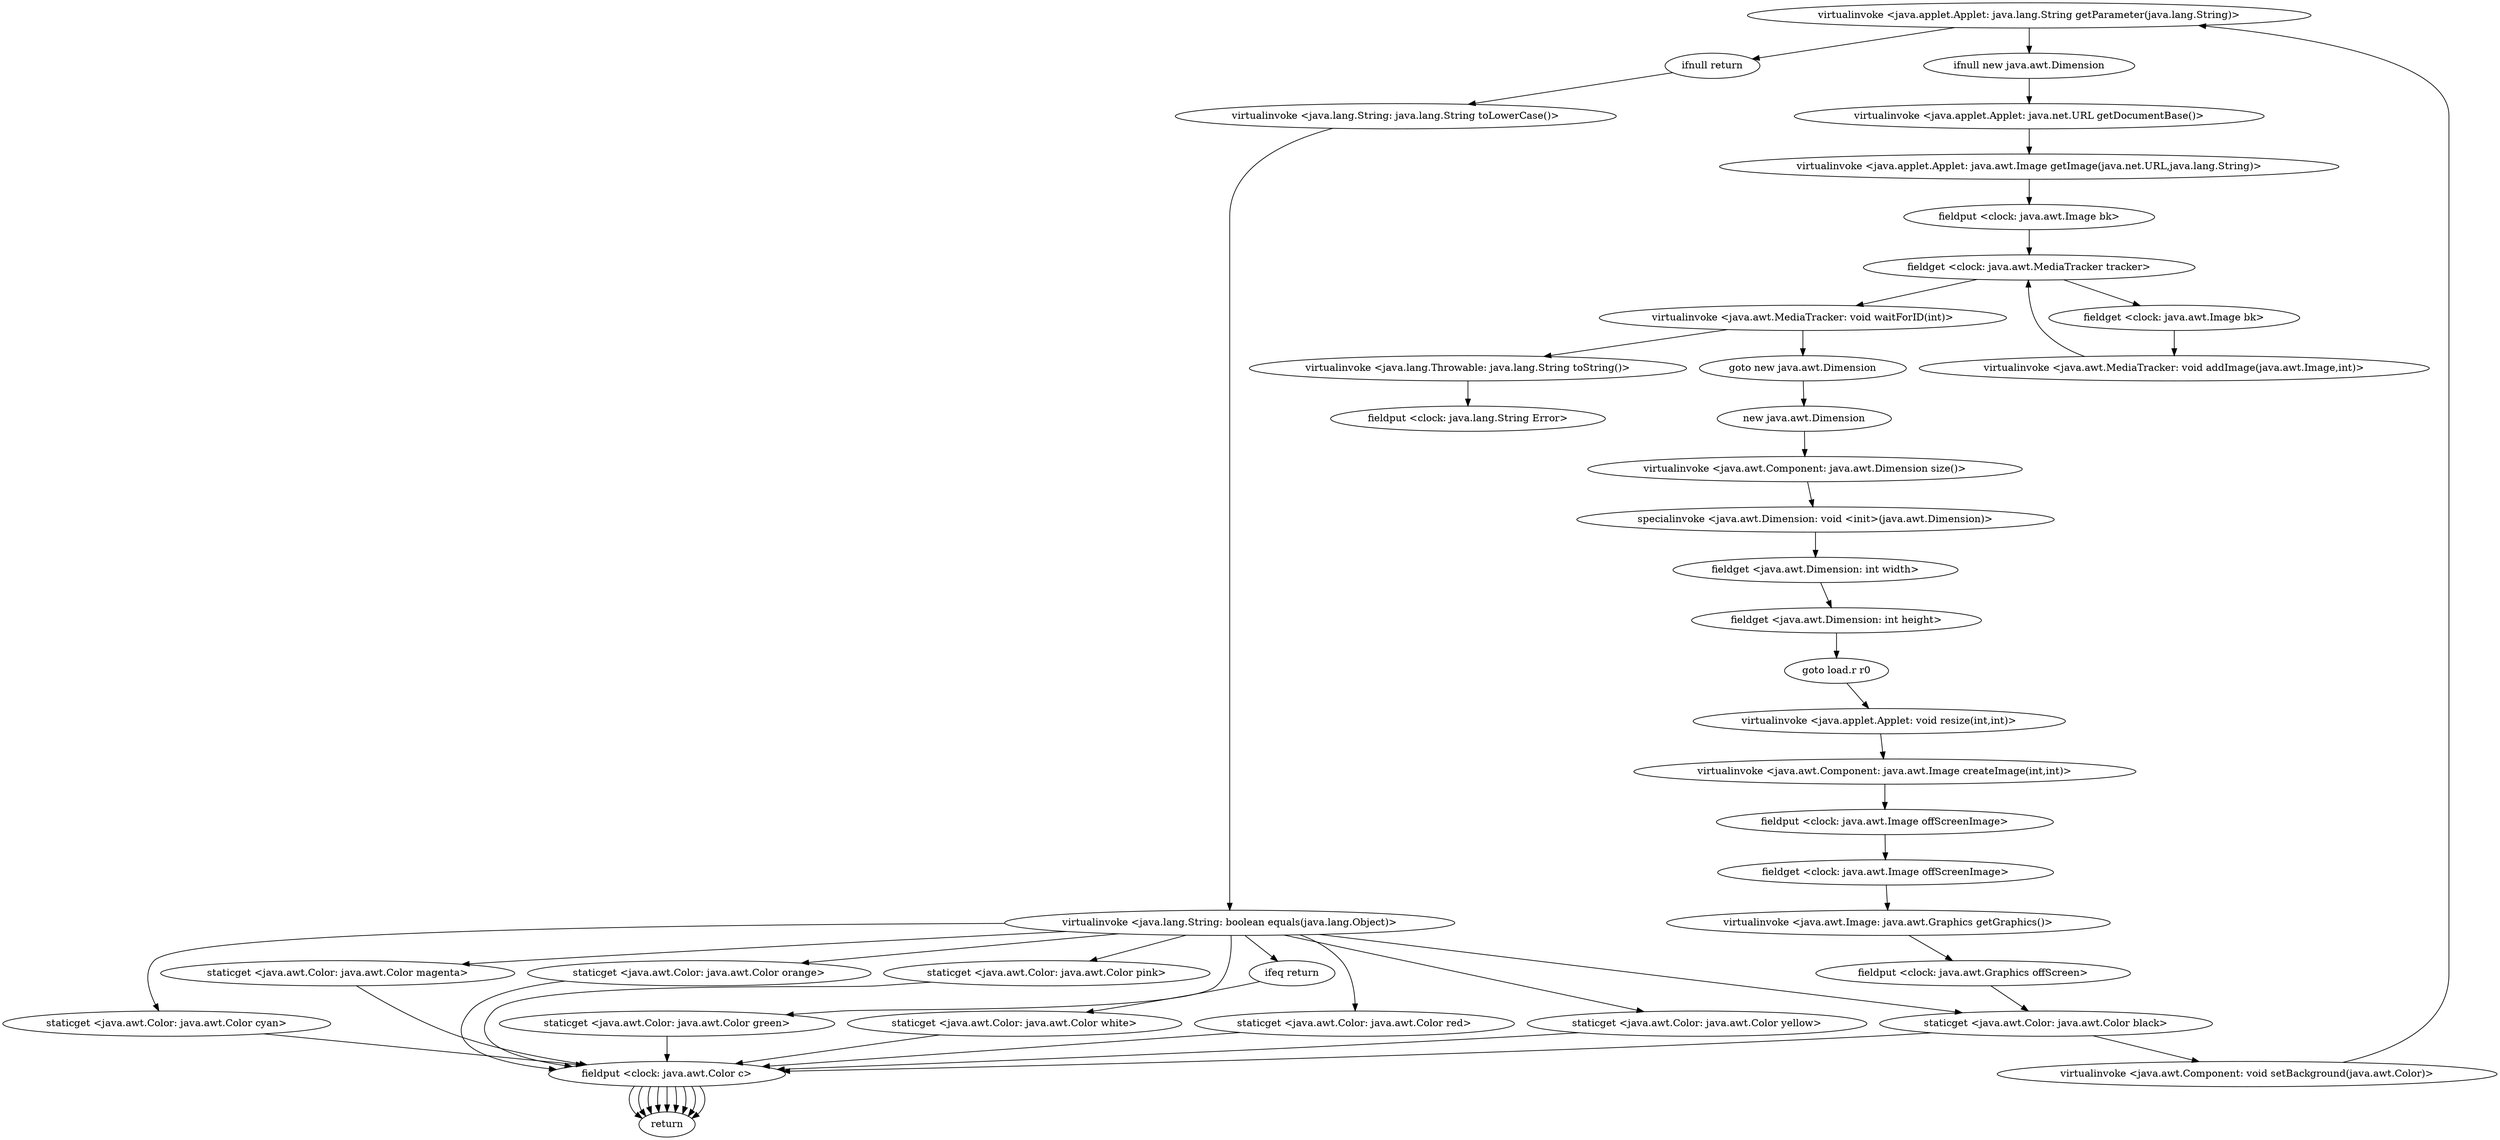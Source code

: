 digraph "" {
"virtualinvoke <java.applet.Applet: java.lang.String getParameter(java.lang.String)>";
 "virtualinvoke <java.applet.Applet: java.lang.String getParameter(java.lang.String)>"->"ifnull new java.awt.Dimension";
 "ifnull new java.awt.Dimension"->"virtualinvoke <java.applet.Applet: java.net.URL getDocumentBase()>";
 "virtualinvoke <java.applet.Applet: java.net.URL getDocumentBase()>"->"virtualinvoke <java.applet.Applet: java.awt.Image getImage(java.net.URL,java.lang.String)>";
 "virtualinvoke <java.applet.Applet: java.awt.Image getImage(java.net.URL,java.lang.String)>"->"fieldput <clock: java.awt.Image bk>";
 "fieldput <clock: java.awt.Image bk>"->"fieldget <clock: java.awt.MediaTracker tracker>";
 "fieldget <clock: java.awt.MediaTracker tracker>"->"fieldget <clock: java.awt.Image bk>";
 "fieldget <clock: java.awt.Image bk>"->"virtualinvoke <java.awt.MediaTracker: void addImage(java.awt.Image,int)>";
 "virtualinvoke <java.awt.MediaTracker: void addImage(java.awt.Image,int)>"->"fieldget <clock: java.awt.MediaTracker tracker>";
 "fieldget <clock: java.awt.MediaTracker tracker>"->"virtualinvoke <java.awt.MediaTracker: void waitForID(int)>";
 "virtualinvoke <java.awt.MediaTracker: void waitForID(int)>"->"goto new java.awt.Dimension";
 "goto new java.awt.Dimension"->"new java.awt.Dimension";
 "new java.awt.Dimension"->"virtualinvoke <java.awt.Component: java.awt.Dimension size()>";
 "virtualinvoke <java.awt.Component: java.awt.Dimension size()>"->"specialinvoke <java.awt.Dimension: void <init>(java.awt.Dimension)>";
 "specialinvoke <java.awt.Dimension: void <init>(java.awt.Dimension)>"->"fieldget <java.awt.Dimension: int width>";
 "fieldget <java.awt.Dimension: int width>"->"fieldget <java.awt.Dimension: int height>";
 "fieldget <java.awt.Dimension: int height>"->"goto load.r r0";
 "goto load.r r0"->"virtualinvoke <java.applet.Applet: void resize(int,int)>";
 "virtualinvoke <java.applet.Applet: void resize(int,int)>"->"virtualinvoke <java.awt.Component: java.awt.Image createImage(int,int)>";
 "virtualinvoke <java.awt.Component: java.awt.Image createImage(int,int)>"->"fieldput <clock: java.awt.Image offScreenImage>";
 "fieldput <clock: java.awt.Image offScreenImage>"->"fieldget <clock: java.awt.Image offScreenImage>";
 "fieldget <clock: java.awt.Image offScreenImage>"->"virtualinvoke <java.awt.Image: java.awt.Graphics getGraphics()>";
 "virtualinvoke <java.awt.Image: java.awt.Graphics getGraphics()>"->"fieldput <clock: java.awt.Graphics offScreen>";
 "fieldput <clock: java.awt.Graphics offScreen>"->"staticget <java.awt.Color: java.awt.Color black>";
 "staticget <java.awt.Color: java.awt.Color black>"->"virtualinvoke <java.awt.Component: void setBackground(java.awt.Color)>";
 "virtualinvoke <java.awt.Component: void setBackground(java.awt.Color)>"->"virtualinvoke <java.applet.Applet: java.lang.String getParameter(java.lang.String)>";
 "virtualinvoke <java.applet.Applet: java.lang.String getParameter(java.lang.String)>"->"ifnull return";
 "ifnull return"->"virtualinvoke <java.lang.String: java.lang.String toLowerCase()>";
 "virtualinvoke <java.lang.String: java.lang.String toLowerCase()>"->"virtualinvoke <java.lang.String: boolean equals(java.lang.Object)>";
 "virtualinvoke <java.lang.String: boolean equals(java.lang.Object)>"->"staticget <java.awt.Color: java.awt.Color red>";
 "staticget <java.awt.Color: java.awt.Color red>"->"fieldput <clock: java.awt.Color c>";
 "fieldput <clock: java.awt.Color c>"->"return";
"virtualinvoke <java.lang.String: boolean equals(java.lang.Object)>";
 "virtualinvoke <java.lang.String: boolean equals(java.lang.Object)>"->"staticget <java.awt.Color: java.awt.Color green>";
 "staticget <java.awt.Color: java.awt.Color green>"->"fieldput <clock: java.awt.Color c>";
 "fieldput <clock: java.awt.Color c>"->"return";
"virtualinvoke <java.lang.String: boolean equals(java.lang.Object)>";
 "virtualinvoke <java.lang.String: boolean equals(java.lang.Object)>"->"staticget <java.awt.Color: java.awt.Color yellow>";
 "staticget <java.awt.Color: java.awt.Color yellow>"->"fieldput <clock: java.awt.Color c>";
 "fieldput <clock: java.awt.Color c>"->"return";
"virtualinvoke <java.lang.String: boolean equals(java.lang.Object)>";
 "virtualinvoke <java.lang.String: boolean equals(java.lang.Object)>"->"staticget <java.awt.Color: java.awt.Color cyan>";
 "staticget <java.awt.Color: java.awt.Color cyan>"->"fieldput <clock: java.awt.Color c>";
 "fieldput <clock: java.awt.Color c>"->"return";
"virtualinvoke <java.lang.String: boolean equals(java.lang.Object)>";
 "virtualinvoke <java.lang.String: boolean equals(java.lang.Object)>"->"staticget <java.awt.Color: java.awt.Color magenta>";
 "staticget <java.awt.Color: java.awt.Color magenta>"->"fieldput <clock: java.awt.Color c>";
 "fieldput <clock: java.awt.Color c>"->"return";
"virtualinvoke <java.lang.String: boolean equals(java.lang.Object)>";
 "virtualinvoke <java.lang.String: boolean equals(java.lang.Object)>"->"staticget <java.awt.Color: java.awt.Color black>";
 "staticget <java.awt.Color: java.awt.Color black>"->"fieldput <clock: java.awt.Color c>";
 "fieldput <clock: java.awt.Color c>"->"return";
"virtualinvoke <java.lang.String: boolean equals(java.lang.Object)>";
 "virtualinvoke <java.lang.String: boolean equals(java.lang.Object)>"->"staticget <java.awt.Color: java.awt.Color orange>";
 "staticget <java.awt.Color: java.awt.Color orange>"->"fieldput <clock: java.awt.Color c>";
 "fieldput <clock: java.awt.Color c>"->"return";
"virtualinvoke <java.lang.String: boolean equals(java.lang.Object)>";
 "virtualinvoke <java.lang.String: boolean equals(java.lang.Object)>"->"staticget <java.awt.Color: java.awt.Color pink>";
 "staticget <java.awt.Color: java.awt.Color pink>"->"fieldput <clock: java.awt.Color c>";
 "fieldput <clock: java.awt.Color c>"->"return";
"virtualinvoke <java.lang.String: boolean equals(java.lang.Object)>";
 "virtualinvoke <java.lang.String: boolean equals(java.lang.Object)>"->"ifeq return";
 "ifeq return"->"staticget <java.awt.Color: java.awt.Color white>";
 "staticget <java.awt.Color: java.awt.Color white>"->"fieldput <clock: java.awt.Color c>";
 "fieldput <clock: java.awt.Color c>"->"return";
 "virtualinvoke <java.awt.MediaTracker: void waitForID(int)>"->"virtualinvoke <java.lang.Throwable: java.lang.String toString()>";
 "virtualinvoke <java.lang.Throwable: java.lang.String toString()>"->"fieldput <clock: java.lang.String Error>";
}
